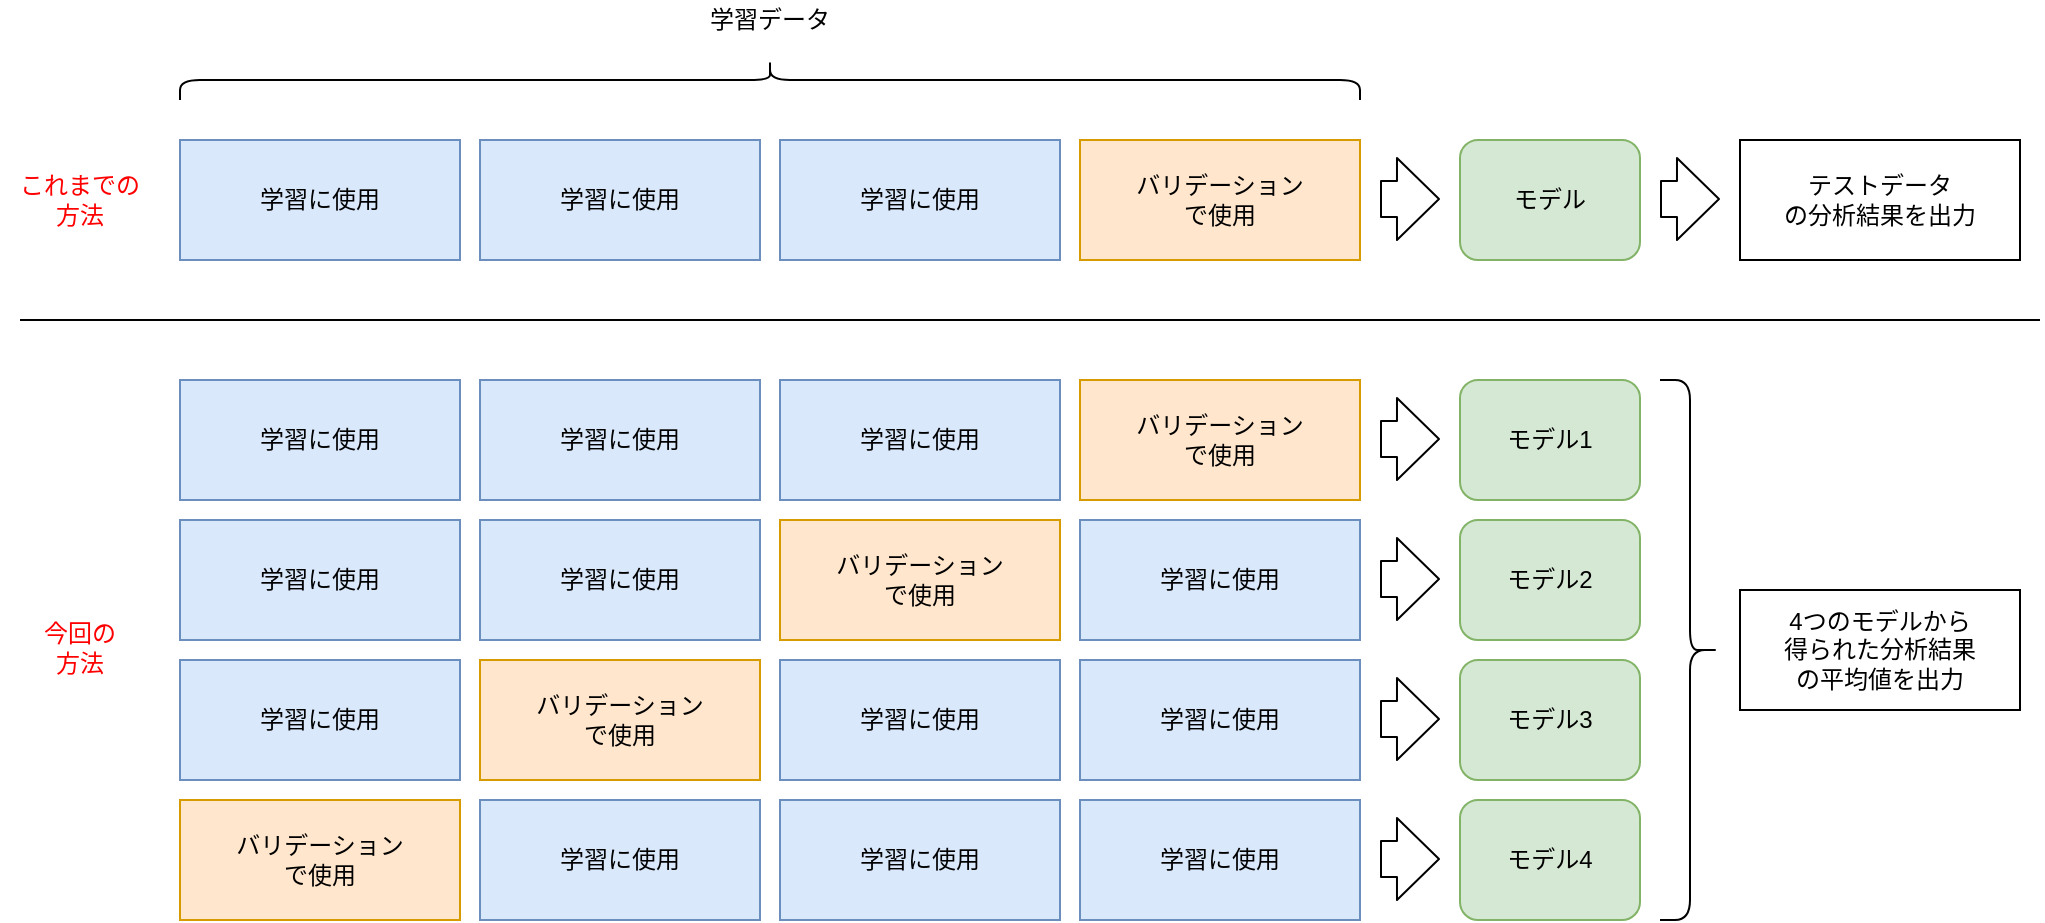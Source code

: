 <mxfile version="12.6.5" type="device"><diagram id="96MfDzJCs8J1AJi8Y-Uy" name="Page-1"><mxGraphModel dx="946" dy="680" grid="1" gridSize="10" guides="1" tooltips="1" connect="1" arrows="1" fold="1" page="1" pageScale="1" pageWidth="1100" pageHeight="850" math="0" shadow="0"><root><mxCell id="0"/><mxCell id="1" parent="0"/><mxCell id="ibdHg0ex2MQRJIYMq9YY-1" value="&lt;span style=&quot;white-space: normal&quot;&gt;学習に使用&lt;/span&gt;" style="rounded=0;whiteSpace=wrap;html=1;fillColor=#dae8fc;strokeColor=#6c8ebf;" parent="1" vertex="1"><mxGeometry x="100" y="260" width="140" height="60" as="geometry"/></mxCell><mxCell id="ibdHg0ex2MQRJIYMq9YY-2" value="学習に使用" style="rounded=0;whiteSpace=wrap;html=1;fillColor=#dae8fc;strokeColor=#6c8ebf;" parent="1" vertex="1"><mxGeometry x="250" y="260" width="140" height="60" as="geometry"/></mxCell><mxCell id="ibdHg0ex2MQRJIYMq9YY-3" value="&lt;span style=&quot;white-space: normal&quot;&gt;学習に使用&lt;/span&gt;" style="rounded=0;whiteSpace=wrap;html=1;fillColor=#dae8fc;strokeColor=#6c8ebf;" parent="1" vertex="1"><mxGeometry x="400" y="260" width="140" height="60" as="geometry"/></mxCell><mxCell id="ibdHg0ex2MQRJIYMq9YY-4" value="&lt;span style=&quot;white-space: normal&quot;&gt;バリデーション&lt;/span&gt;&lt;br style=&quot;white-space: normal&quot;&gt;&lt;span style=&quot;white-space: normal&quot;&gt;で使用&lt;/span&gt;" style="rounded=0;whiteSpace=wrap;html=1;fillColor=#ffe6cc;strokeColor=#d79b00;" parent="1" vertex="1"><mxGeometry x="550" y="260" width="140" height="60" as="geometry"/></mxCell><mxCell id="ibdHg0ex2MQRJIYMq9YY-5" value="&lt;span style=&quot;white-space: normal&quot;&gt;学習に使用&lt;/span&gt;" style="rounded=0;whiteSpace=wrap;html=1;fillColor=#dae8fc;strokeColor=#6c8ebf;" parent="1" vertex="1"><mxGeometry x="100" y="330" width="140" height="60" as="geometry"/></mxCell><mxCell id="ibdHg0ex2MQRJIYMq9YY-6" value="学習に使用" style="rounded=0;whiteSpace=wrap;html=1;fillColor=#dae8fc;strokeColor=#6c8ebf;" parent="1" vertex="1"><mxGeometry x="250" y="330" width="140" height="60" as="geometry"/></mxCell><mxCell id="ibdHg0ex2MQRJIYMq9YY-7" value="&lt;span style=&quot;white-space: normal&quot;&gt;バリデーション&lt;/span&gt;&lt;br style=&quot;white-space: normal&quot;&gt;&lt;span style=&quot;white-space: normal&quot;&gt;で使用&lt;/span&gt;" style="rounded=0;whiteSpace=wrap;html=1;fillColor=#ffe6cc;strokeColor=#d79b00;" parent="1" vertex="1"><mxGeometry x="400" y="330" width="140" height="60" as="geometry"/></mxCell><mxCell id="ibdHg0ex2MQRJIYMq9YY-8" value="&lt;span style=&quot;white-space: normal&quot;&gt;学習に使用&lt;/span&gt;" style="rounded=0;whiteSpace=wrap;html=1;fillColor=#dae8fc;strokeColor=#6c8ebf;" parent="1" vertex="1"><mxGeometry x="550" y="330" width="140" height="60" as="geometry"/></mxCell><mxCell id="ibdHg0ex2MQRJIYMq9YY-9" value="&lt;span style=&quot;white-space: normal&quot;&gt;学習に使用&lt;/span&gt;" style="rounded=0;whiteSpace=wrap;html=1;fillColor=#dae8fc;strokeColor=#6c8ebf;" parent="1" vertex="1"><mxGeometry x="100" y="400" width="140" height="60" as="geometry"/></mxCell><mxCell id="ibdHg0ex2MQRJIYMq9YY-10" value="バリデーション&lt;br&gt;で使用" style="rounded=0;whiteSpace=wrap;html=1;fillColor=#ffe6cc;strokeColor=#d79b00;" parent="1" vertex="1"><mxGeometry x="250" y="400" width="140" height="60" as="geometry"/></mxCell><mxCell id="ibdHg0ex2MQRJIYMq9YY-11" value="&lt;span style=&quot;white-space: normal&quot;&gt;学習に使用&lt;/span&gt;" style="rounded=0;whiteSpace=wrap;html=1;fillColor=#dae8fc;strokeColor=#6c8ebf;" parent="1" vertex="1"><mxGeometry x="400" y="400" width="140" height="60" as="geometry"/></mxCell><mxCell id="ibdHg0ex2MQRJIYMq9YY-12" value="&lt;span style=&quot;white-space: normal&quot;&gt;学習に使用&lt;/span&gt;" style="rounded=0;whiteSpace=wrap;html=1;fillColor=#dae8fc;strokeColor=#6c8ebf;" parent="1" vertex="1"><mxGeometry x="550" y="400" width="140" height="60" as="geometry"/></mxCell><mxCell id="ibdHg0ex2MQRJIYMq9YY-13" value="バリデーション&lt;br&gt;で使用" style="rounded=0;whiteSpace=wrap;html=1;fillColor=#ffe6cc;strokeColor=#d79b00;" parent="1" vertex="1"><mxGeometry x="100" y="470" width="140" height="60" as="geometry"/></mxCell><mxCell id="ibdHg0ex2MQRJIYMq9YY-14" value="学習に使用" style="rounded=0;whiteSpace=wrap;html=1;fillColor=#dae8fc;strokeColor=#6c8ebf;" parent="1" vertex="1"><mxGeometry x="250" y="470" width="140" height="60" as="geometry"/></mxCell><mxCell id="ibdHg0ex2MQRJIYMq9YY-15" value="&lt;span style=&quot;white-space: normal&quot;&gt;学習に使用&lt;/span&gt;" style="rounded=0;whiteSpace=wrap;html=1;fillColor=#dae8fc;strokeColor=#6c8ebf;" parent="1" vertex="1"><mxGeometry x="400" y="470" width="140" height="60" as="geometry"/></mxCell><mxCell id="ibdHg0ex2MQRJIYMq9YY-16" value="&lt;span style=&quot;white-space: normal&quot;&gt;学習に使用&lt;/span&gt;" style="rounded=0;whiteSpace=wrap;html=1;fillColor=#dae8fc;strokeColor=#6c8ebf;" parent="1" vertex="1"><mxGeometry x="550" y="470" width="140" height="60" as="geometry"/></mxCell><mxCell id="ibdHg0ex2MQRJIYMq9YY-17" value="&lt;span style=&quot;white-space: normal&quot;&gt;学習に使用&lt;/span&gt;" style="rounded=0;whiteSpace=wrap;html=1;fillColor=#dae8fc;strokeColor=#6c8ebf;" parent="1" vertex="1"><mxGeometry x="100" y="140" width="140" height="60" as="geometry"/></mxCell><mxCell id="ibdHg0ex2MQRJIYMq9YY-18" value="学習に使用" style="rounded=0;whiteSpace=wrap;html=1;fillColor=#dae8fc;strokeColor=#6c8ebf;" parent="1" vertex="1"><mxGeometry x="250" y="140" width="140" height="60" as="geometry"/></mxCell><mxCell id="ibdHg0ex2MQRJIYMq9YY-19" value="&lt;span style=&quot;white-space: normal&quot;&gt;学習に使用&lt;/span&gt;" style="rounded=0;whiteSpace=wrap;html=1;fillColor=#dae8fc;strokeColor=#6c8ebf;" parent="1" vertex="1"><mxGeometry x="400" y="140" width="140" height="60" as="geometry"/></mxCell><mxCell id="ibdHg0ex2MQRJIYMq9YY-20" value="&lt;span style=&quot;white-space: normal&quot;&gt;バリデーション&lt;/span&gt;&lt;br style=&quot;white-space: normal&quot;&gt;&lt;span style=&quot;white-space: normal&quot;&gt;で使用&lt;/span&gt;" style="rounded=0;whiteSpace=wrap;html=1;fillColor=#ffe6cc;strokeColor=#d79b00;" parent="1" vertex="1"><mxGeometry x="550" y="140" width="140" height="60" as="geometry"/></mxCell><mxCell id="ibdHg0ex2MQRJIYMq9YY-21" value="" style="endArrow=none;html=1;" parent="1" edge="1"><mxGeometry width="50" height="50" relative="1" as="geometry"><mxPoint x="20" y="230" as="sourcePoint"/><mxPoint x="1030" y="230" as="targetPoint"/></mxGeometry></mxCell><mxCell id="ibdHg0ex2MQRJIYMq9YY-22" value="これまでの&lt;br&gt;方法" style="text;html=1;strokeColor=none;fillColor=none;align=center;verticalAlign=middle;whiteSpace=wrap;rounded=0;fontColor=#FF0000;" parent="1" vertex="1"><mxGeometry x="10" y="150" width="80" height="40" as="geometry"/></mxCell><mxCell id="ibdHg0ex2MQRJIYMq9YY-23" value="今回の&lt;br&gt;方法" style="text;html=1;strokeColor=none;fillColor=none;align=center;verticalAlign=middle;whiteSpace=wrap;rounded=0;fontColor=#FF0000;" parent="1" vertex="1"><mxGeometry x="10" y="370" width="80" height="47" as="geometry"/></mxCell><mxCell id="ibdHg0ex2MQRJIYMq9YY-26" value="" style="shape=curlyBracket;whiteSpace=wrap;html=1;rounded=1;fontColor=#FF0000;rotation=90;" parent="1" vertex="1"><mxGeometry x="385" y="-185" width="20" height="590" as="geometry"/></mxCell><mxCell id="ibdHg0ex2MQRJIYMq9YY-28" value="学習データ" style="text;html=1;strokeColor=none;fillColor=none;align=center;verticalAlign=middle;whiteSpace=wrap;rounded=0;fontColor=#000000;" parent="1" vertex="1"><mxGeometry x="340" y="70" width="110" height="20" as="geometry"/></mxCell><mxCell id="ibdHg0ex2MQRJIYMq9YY-29" value="" style="shape=flexArrow;endArrow=classic;html=1;fontColor=#000000;endWidth=22;endSize=6.67;width=18;" parent="1" edge="1"><mxGeometry width="50" height="50" relative="1" as="geometry"><mxPoint x="700" y="169.5" as="sourcePoint"/><mxPoint x="730" y="169.5" as="targetPoint"/></mxGeometry></mxCell><mxCell id="ibdHg0ex2MQRJIYMq9YY-30" value="モデル" style="rounded=1;whiteSpace=wrap;html=1;fillColor=#d5e8d4;strokeColor=#82b366;" parent="1" vertex="1"><mxGeometry x="740" y="140" width="90" height="60" as="geometry"/></mxCell><mxCell id="ibdHg0ex2MQRJIYMq9YY-31" value="" style="shape=flexArrow;endArrow=classic;html=1;fontColor=#000000;endWidth=22;endSize=6.67;width=18;" parent="1" edge="1"><mxGeometry width="50" height="50" relative="1" as="geometry"><mxPoint x="840" y="169.5" as="sourcePoint"/><mxPoint x="870" y="169.5" as="targetPoint"/></mxGeometry></mxCell><mxCell id="ibdHg0ex2MQRJIYMq9YY-32" value="4つのモデルから&lt;br&gt;得られた分析結果&lt;br&gt;の平均値を出力" style="rounded=0;whiteSpace=wrap;html=1;fontColor=#000000;" parent="1" vertex="1"><mxGeometry x="880" y="365" width="140" height="60" as="geometry"/></mxCell><mxCell id="ibdHg0ex2MQRJIYMq9YY-33" value="" style="shape=flexArrow;endArrow=classic;html=1;fontColor=#000000;endWidth=22;endSize=6.67;width=18;" parent="1" edge="1"><mxGeometry width="50" height="50" relative="1" as="geometry"><mxPoint x="700" y="289.5" as="sourcePoint"/><mxPoint x="730" y="289.5" as="targetPoint"/></mxGeometry></mxCell><mxCell id="ibdHg0ex2MQRJIYMq9YY-34" value="モデル1" style="rounded=1;whiteSpace=wrap;html=1;fillColor=#d5e8d4;strokeColor=#82b366;" parent="1" vertex="1"><mxGeometry x="740" y="260" width="90" height="60" as="geometry"/></mxCell><mxCell id="ibdHg0ex2MQRJIYMq9YY-36" value="" style="shape=flexArrow;endArrow=classic;html=1;fontColor=#000000;endWidth=22;endSize=6.67;width=18;" parent="1" edge="1"><mxGeometry width="50" height="50" relative="1" as="geometry"><mxPoint x="700" y="359.5" as="sourcePoint"/><mxPoint x="730" y="359.5" as="targetPoint"/></mxGeometry></mxCell><mxCell id="ibdHg0ex2MQRJIYMq9YY-37" value="モデル2" style="rounded=1;whiteSpace=wrap;html=1;fillColor=#d5e8d4;strokeColor=#82b366;" parent="1" vertex="1"><mxGeometry x="740" y="330" width="90" height="60" as="geometry"/></mxCell><mxCell id="ibdHg0ex2MQRJIYMq9YY-39" value="" style="shape=flexArrow;endArrow=classic;html=1;fontColor=#000000;endWidth=22;endSize=6.67;width=18;" parent="1" edge="1"><mxGeometry width="50" height="50" relative="1" as="geometry"><mxPoint x="700" y="429.5" as="sourcePoint"/><mxPoint x="730" y="429.5" as="targetPoint"/></mxGeometry></mxCell><mxCell id="ibdHg0ex2MQRJIYMq9YY-40" value="モデル3" style="rounded=1;whiteSpace=wrap;html=1;fillColor=#d5e8d4;strokeColor=#82b366;" parent="1" vertex="1"><mxGeometry x="740" y="400" width="90" height="60" as="geometry"/></mxCell><mxCell id="ibdHg0ex2MQRJIYMq9YY-42" value="" style="shape=flexArrow;endArrow=classic;html=1;fontColor=#000000;endWidth=22;endSize=6.67;width=18;" parent="1" edge="1"><mxGeometry width="50" height="50" relative="1" as="geometry"><mxPoint x="700" y="499.5" as="sourcePoint"/><mxPoint x="730" y="499.5" as="targetPoint"/></mxGeometry></mxCell><mxCell id="ibdHg0ex2MQRJIYMq9YY-43" value="モデル4" style="rounded=1;whiteSpace=wrap;html=1;fillColor=#d5e8d4;strokeColor=#82b366;" parent="1" vertex="1"><mxGeometry x="740" y="470" width="90" height="60" as="geometry"/></mxCell><mxCell id="ibdHg0ex2MQRJIYMq9YY-45" value="" style="shape=curlyBracket;whiteSpace=wrap;html=1;rounded=1;fontColor=#000000;rotation=-180;gradientColor=#ffffff;" parent="1" vertex="1"><mxGeometry x="840" y="260" width="30" height="270" as="geometry"/></mxCell><mxCell id="ibdHg0ex2MQRJIYMq9YY-47" value="テストデータ&lt;br&gt;の分析結果を出力" style="rounded=0;whiteSpace=wrap;html=1;fontColor=#000000;" parent="1" vertex="1"><mxGeometry x="880" y="140" width="140" height="60" as="geometry"/></mxCell></root></mxGraphModel></diagram></mxfile>